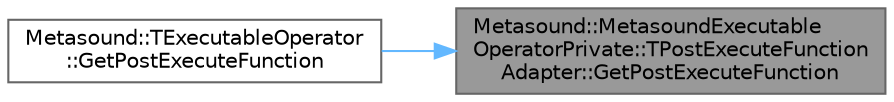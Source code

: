 digraph "Metasound::MetasoundExecutableOperatorPrivate::TPostExecuteFunctionAdapter::GetPostExecuteFunction"
{
 // INTERACTIVE_SVG=YES
 // LATEX_PDF_SIZE
  bgcolor="transparent";
  edge [fontname=Helvetica,fontsize=10,labelfontname=Helvetica,labelfontsize=10];
  node [fontname=Helvetica,fontsize=10,shape=box,height=0.2,width=0.4];
  rankdir="RL";
  Node1 [id="Node000001",label="Metasound::MetasoundExecutable\lOperatorPrivate::TPostExecuteFunction\lAdapter::GetPostExecuteFunction",height=0.2,width=0.4,color="gray40", fillcolor="grey60", style="filled", fontcolor="black",tooltip=" "];
  Node1 -> Node2 [id="edge1_Node000001_Node000002",dir="back",color="steelblue1",style="solid",tooltip=" "];
  Node2 [id="Node000002",label="Metasound::TExecutableOperator\l::GetPostExecuteFunction",height=0.2,width=0.4,color="grey40", fillcolor="white", style="filled",URL="$de/ddb/classMetasound_1_1TExecutableOperator.html#a12744083af23260e655fd6da04752e07",tooltip="Return the FPostExecute function to call during graph post execution."];
}
